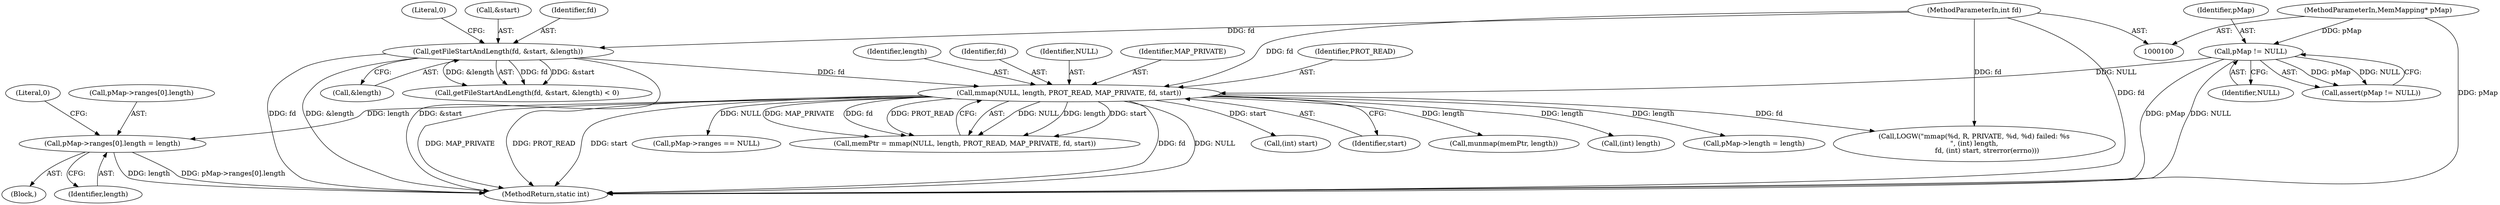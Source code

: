 digraph "0_Android_28a566f7731b4cb76d2a9ba16d997ac5aeb07dad_0@array" {
"1000199" [label="(Call,pMap->ranges[0].length = length)"];
"1000125" [label="(Call,mmap(NULL, length, PROT_READ, MAP_PRIVATE, fd, start))"];
"1000108" [label="(Call,pMap != NULL)"];
"1000102" [label="(MethodParameterIn,MemMapping* pMap)"];
"1000113" [label="(Call,getFileStartAndLength(fd, &start, &length))"];
"1000101" [label="(MethodParameterIn,int fd)"];
"1000109" [label="(Identifier,pMap)"];
"1000174" [label="(Call,pMap->ranges == NULL)"];
"1000103" [label="(Block,)"];
"1000127" [label="(Identifier,length)"];
"1000210" [label="(MethodReturn,static int)"];
"1000123" [label="(Call,memPtr = mmap(NULL, length, PROT_READ, MAP_PRIVATE, fd, start))"];
"1000130" [label="(Identifier,fd)"];
"1000108" [label="(Call,pMap != NULL)"];
"1000207" [label="(Identifier,length)"];
"1000137" [label="(Call,LOGW(\"mmap(%d, R, PRIVATE, %d, %d) failed: %s\n\", (int) length,\n            fd, (int) start, strerror(errno)))"];
"1000126" [label="(Identifier,NULL)"];
"1000143" [label="(Call,(int) start)"];
"1000101" [label="(MethodParameterIn,int fd)"];
"1000131" [label="(Identifier,start)"];
"1000125" [label="(Call,mmap(NULL, length, PROT_READ, MAP_PRIVATE, fd, start))"];
"1000102" [label="(MethodParameterIn,MemMapping* pMap)"];
"1000184" [label="(Call,munmap(memPtr, length))"];
"1000129" [label="(Identifier,MAP_PRIVATE)"];
"1000200" [label="(Call,pMap->ranges[0].length)"];
"1000139" [label="(Call,(int) length)"];
"1000199" [label="(Call,pMap->ranges[0].length = length)"];
"1000112" [label="(Call,getFileStartAndLength(fd, &start, &length) < 0)"];
"1000119" [label="(Literal,0)"];
"1000107" [label="(Call,assert(pMap != NULL))"];
"1000128" [label="(Identifier,PROT_READ)"];
"1000113" [label="(Call,getFileStartAndLength(fd, &start, &length))"];
"1000110" [label="(Identifier,NULL)"];
"1000117" [label="(Call,&length)"];
"1000115" [label="(Call,&start)"];
"1000209" [label="(Literal,0)"];
"1000156" [label="(Call,pMap->length = length)"];
"1000114" [label="(Identifier,fd)"];
"1000199" -> "1000103"  [label="AST: "];
"1000199" -> "1000207"  [label="CFG: "];
"1000200" -> "1000199"  [label="AST: "];
"1000207" -> "1000199"  [label="AST: "];
"1000209" -> "1000199"  [label="CFG: "];
"1000199" -> "1000210"  [label="DDG: length"];
"1000199" -> "1000210"  [label="DDG: pMap->ranges[0].length"];
"1000125" -> "1000199"  [label="DDG: length"];
"1000125" -> "1000123"  [label="AST: "];
"1000125" -> "1000131"  [label="CFG: "];
"1000126" -> "1000125"  [label="AST: "];
"1000127" -> "1000125"  [label="AST: "];
"1000128" -> "1000125"  [label="AST: "];
"1000129" -> "1000125"  [label="AST: "];
"1000130" -> "1000125"  [label="AST: "];
"1000131" -> "1000125"  [label="AST: "];
"1000123" -> "1000125"  [label="CFG: "];
"1000125" -> "1000210"  [label="DDG: fd"];
"1000125" -> "1000210"  [label="DDG: NULL"];
"1000125" -> "1000210"  [label="DDG: MAP_PRIVATE"];
"1000125" -> "1000210"  [label="DDG: PROT_READ"];
"1000125" -> "1000210"  [label="DDG: start"];
"1000125" -> "1000123"  [label="DDG: NULL"];
"1000125" -> "1000123"  [label="DDG: length"];
"1000125" -> "1000123"  [label="DDG: start"];
"1000125" -> "1000123"  [label="DDG: MAP_PRIVATE"];
"1000125" -> "1000123"  [label="DDG: fd"];
"1000125" -> "1000123"  [label="DDG: PROT_READ"];
"1000108" -> "1000125"  [label="DDG: NULL"];
"1000113" -> "1000125"  [label="DDG: fd"];
"1000101" -> "1000125"  [label="DDG: fd"];
"1000125" -> "1000139"  [label="DDG: length"];
"1000125" -> "1000137"  [label="DDG: fd"];
"1000125" -> "1000143"  [label="DDG: start"];
"1000125" -> "1000156"  [label="DDG: length"];
"1000125" -> "1000174"  [label="DDG: NULL"];
"1000125" -> "1000184"  [label="DDG: length"];
"1000108" -> "1000107"  [label="AST: "];
"1000108" -> "1000110"  [label="CFG: "];
"1000109" -> "1000108"  [label="AST: "];
"1000110" -> "1000108"  [label="AST: "];
"1000107" -> "1000108"  [label="CFG: "];
"1000108" -> "1000210"  [label="DDG: NULL"];
"1000108" -> "1000210"  [label="DDG: pMap"];
"1000108" -> "1000107"  [label="DDG: pMap"];
"1000108" -> "1000107"  [label="DDG: NULL"];
"1000102" -> "1000108"  [label="DDG: pMap"];
"1000102" -> "1000100"  [label="AST: "];
"1000102" -> "1000210"  [label="DDG: pMap"];
"1000113" -> "1000112"  [label="AST: "];
"1000113" -> "1000117"  [label="CFG: "];
"1000114" -> "1000113"  [label="AST: "];
"1000115" -> "1000113"  [label="AST: "];
"1000117" -> "1000113"  [label="AST: "];
"1000119" -> "1000113"  [label="CFG: "];
"1000113" -> "1000210"  [label="DDG: fd"];
"1000113" -> "1000210"  [label="DDG: &length"];
"1000113" -> "1000210"  [label="DDG: &start"];
"1000113" -> "1000112"  [label="DDG: fd"];
"1000113" -> "1000112"  [label="DDG: &start"];
"1000113" -> "1000112"  [label="DDG: &length"];
"1000101" -> "1000113"  [label="DDG: fd"];
"1000101" -> "1000100"  [label="AST: "];
"1000101" -> "1000210"  [label="DDG: fd"];
"1000101" -> "1000137"  [label="DDG: fd"];
}
